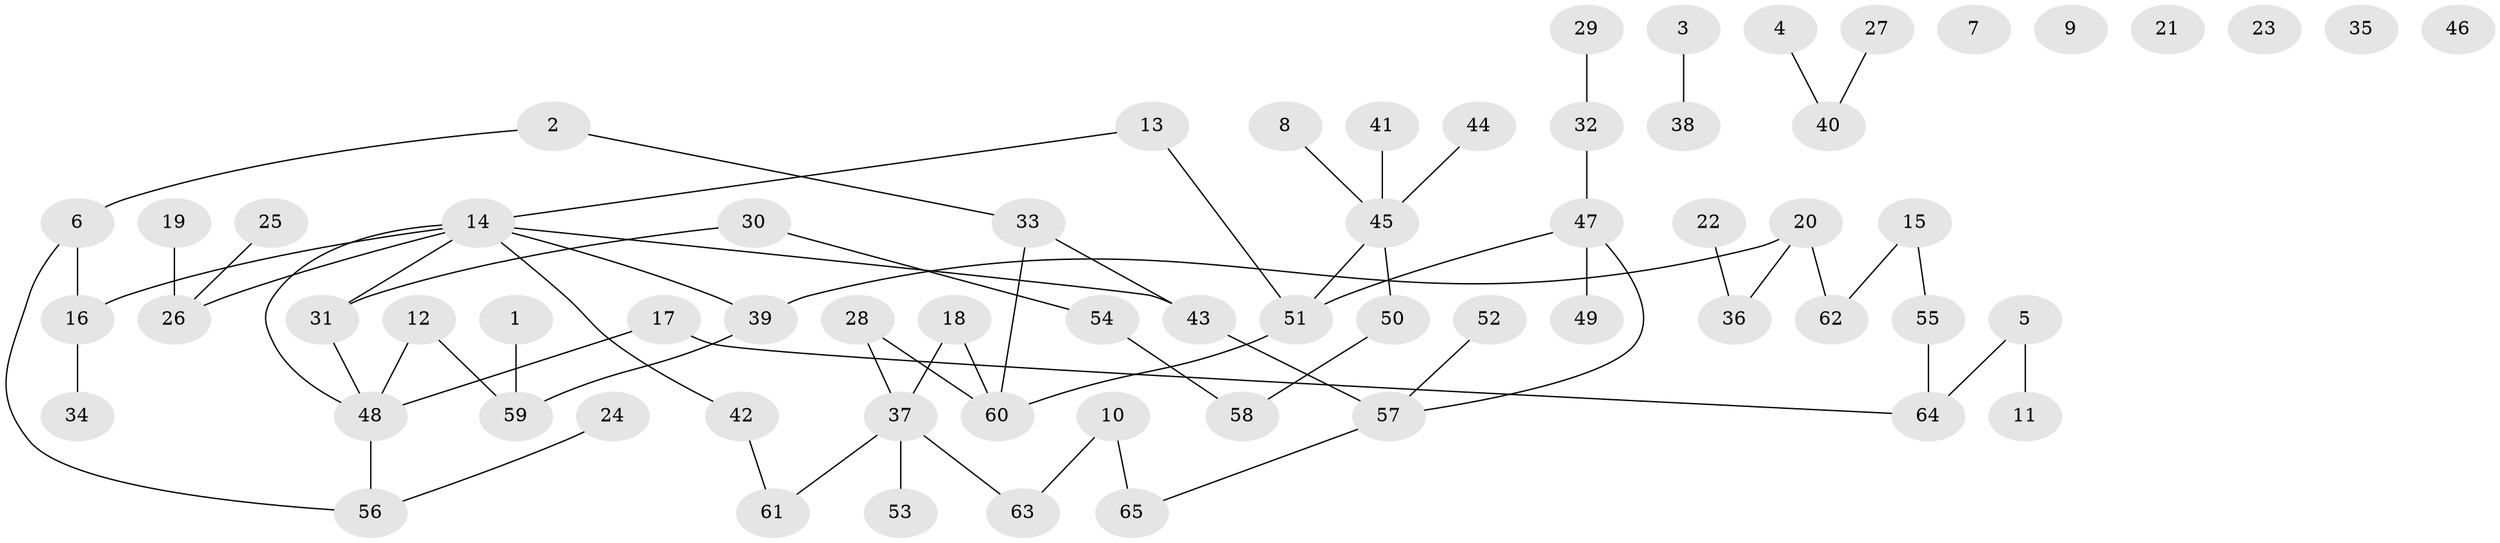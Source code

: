 // coarse degree distribution, {0: 0.3076923076923077, 1: 0.19230769230769232, 4: 0.038461538461538464, 3: 0.11538461538461539, 2: 0.2692307692307692, 6: 0.038461538461538464, 8: 0.038461538461538464}
// Generated by graph-tools (version 1.1) at 2025/43/03/04/25 21:43:45]
// undirected, 65 vertices, 67 edges
graph export_dot {
graph [start="1"]
  node [color=gray90,style=filled];
  1;
  2;
  3;
  4;
  5;
  6;
  7;
  8;
  9;
  10;
  11;
  12;
  13;
  14;
  15;
  16;
  17;
  18;
  19;
  20;
  21;
  22;
  23;
  24;
  25;
  26;
  27;
  28;
  29;
  30;
  31;
  32;
  33;
  34;
  35;
  36;
  37;
  38;
  39;
  40;
  41;
  42;
  43;
  44;
  45;
  46;
  47;
  48;
  49;
  50;
  51;
  52;
  53;
  54;
  55;
  56;
  57;
  58;
  59;
  60;
  61;
  62;
  63;
  64;
  65;
  1 -- 59;
  2 -- 6;
  2 -- 33;
  3 -- 38;
  4 -- 40;
  5 -- 11;
  5 -- 64;
  6 -- 16;
  6 -- 56;
  8 -- 45;
  10 -- 63;
  10 -- 65;
  12 -- 48;
  12 -- 59;
  13 -- 14;
  13 -- 51;
  14 -- 16;
  14 -- 26;
  14 -- 31;
  14 -- 39;
  14 -- 42;
  14 -- 43;
  14 -- 48;
  15 -- 55;
  15 -- 62;
  16 -- 34;
  17 -- 48;
  17 -- 64;
  18 -- 37;
  18 -- 60;
  19 -- 26;
  20 -- 36;
  20 -- 39;
  20 -- 62;
  22 -- 36;
  24 -- 56;
  25 -- 26;
  27 -- 40;
  28 -- 37;
  28 -- 60;
  29 -- 32;
  30 -- 31;
  30 -- 54;
  31 -- 48;
  32 -- 47;
  33 -- 43;
  33 -- 60;
  37 -- 53;
  37 -- 61;
  37 -- 63;
  39 -- 59;
  41 -- 45;
  42 -- 61;
  43 -- 57;
  44 -- 45;
  45 -- 50;
  45 -- 51;
  47 -- 49;
  47 -- 51;
  47 -- 57;
  48 -- 56;
  50 -- 58;
  51 -- 60;
  52 -- 57;
  54 -- 58;
  55 -- 64;
  57 -- 65;
}
